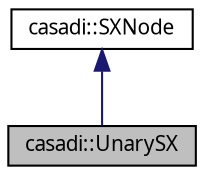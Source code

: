 digraph "casadi::UnarySX"
{
  edge [fontname="FreeSans.ttf",fontsize="10",labelfontname="FreeSans.ttf",labelfontsize="10"];
  node [fontname="FreeSans.ttf",fontsize="10",shape=record];
  Node1 [label="casadi::UnarySX",height=0.2,width=0.4,color="black", fillcolor="grey75", style="filled", fontcolor="black"];
  Node2 -> Node1 [dir="back",color="midnightblue",fontsize="10",style="solid",fontname="FreeSans.ttf"];
  Node2 [label="casadi::SXNode",height=0.2,width=0.4,color="black", fillcolor="white", style="filled",URL="$d7/d8b/classcasadi_1_1SXNode.html",tooltip="Internal node class for SX. "];
}
